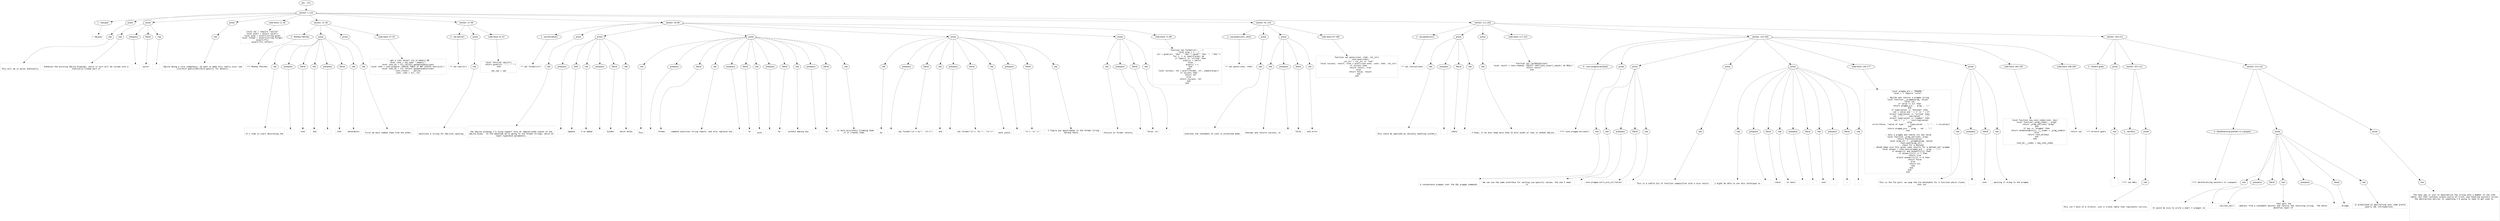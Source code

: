 digraph lpegNode {

node [fontname=Helvetica]
edge [style=dashed]

doc_0 [label="doc - 231"]


doc_0 -> { section_1}
{rank=same; section_1}

section_1 [label="section: 1-110"]


// END RANK doc_0

section_1 -> { header_2 prose_3 prose_4 prose_5 codeblock_6 section_7 section_8 section_9 section_10 section_11}
{rank=same; header_2 prose_3 prose_4 prose_5 codeblock_6 section_7 section_8 section_9 section_10 section_11}

header_2 [label="1 : SQLayer"]

prose_3 [label="prose"]

prose_4 [label="prose"]

prose_5 [label="prose"]

codeblock_6 [label="code block 11-18"]

section_7 [label="section: 21-36"]

section_8 [label="section: 37-49"]

section_9 [label="section: 50-90"]

section_10 [label="section: 91-110"]

section_11 [label="section: 111-202"]


// END RANK section_1

header_2 -> leaf_12
leaf_12  [color=Gray,shape=rectangle,fontname=Inconsolata,label="* SQLayer"]
// END RANK header_2

prose_3 -> { raw_13}
{rank=same; raw_13}

raw_13 [label="raw"]


// END RANK prose_3

raw_13 -> leaf_14
leaf_14  [color=Gray,shape=rectangle,fontname=Inconsolata,label="

This will be in pylon eventually.
"]
// END RANK raw_13

prose_4 -> { raw_15 prespace_16 literal_17 raw_18}
{rank=same; raw_15 prespace_16 literal_17 raw_18}

raw_15 [label="raw"]

prespace_16 [label="prespace"]

literal_17 [label="literal"]

raw_18 [label="raw"]


// END RANK prose_4

raw_15 -> leaf_19
leaf_19  [color=Gray,shape=rectangle,fontname=Inconsolata,label="
Enhances the existing SQLite bindings, which in turn will be turned into a
statically-linked part of"]
// END RANK raw_15

prespace_16 -> leaf_20
leaf_20  [color=Gray,shape=rectangle,fontname=Inconsolata,label=" "]
// END RANK prespace_16

literal_17 -> leaf_21
leaf_21  [color=Gray,shape=rectangle,fontname=Inconsolata,label="pylon"]
// END RANK literal_17

raw_18 -> leaf_22
leaf_22  [color=Gray,shape=rectangle,fontname=Inconsolata,label=".
"]
// END RANK raw_18

prose_5 -> { raw_23}
{rank=same; raw_23}

raw_23 [label="raw"]


// END RANK prose_5

raw_23 -> leaf_24
leaf_24  [color=Gray,shape=rectangle,fontname=Inconsolata,label="
SQLite being a core competency, we want to make this really nice; see
[[stretch goals][#stretch-goals]] for details.
"]
// END RANK raw_23

codeblock_6 -> leaf_25
leaf_25  [color=Gray,shape=rectangle,fontname=Inconsolata,label="local sql = require \"sqlite\"
local pcall = assert (pcall)
local gsub = assert(string.gsub)
local format = assert(string.format)
assert(ffi)
assert(ffi.reflect)"]
// END RANK codeblock_6

section_7 -> { header_26 prose_27 prose_28 codeblock_29}
{rank=same; header_26 prose_27 prose_28 codeblock_29}

header_26 [label="3 : Monkey Patches"]

prose_27 [label="prose"]

prose_28 [label="prose"]

codeblock_29 [label="code block 27-35"]


// END RANK section_7

header_26 -> leaf_30
leaf_30  [color=Gray,shape=rectangle,fontname=Inconsolata,label="*** Monkey Patches"]
// END RANK header_26

prose_27 -> { raw_31 prespace_32 literal_33 raw_34 prespace_35 literal_36 raw_37}
{rank=same; raw_31 prespace_32 literal_33 raw_34 prespace_35 literal_36 raw_37}

raw_31 [label="raw"]

prespace_32 [label="prespace"]

literal_33 [label="literal"]

raw_34 [label="raw"]

prespace_35 [label="prespace"]

literal_36 [label="literal"]

raw_37 [label="raw"]


// END RANK prose_27

raw_31 -> leaf_38
leaf_38  [color=Gray,shape=rectangle,fontname=Inconsolata,label="

It's time to start decorating the"]
// END RANK raw_31

prespace_32 -> leaf_39
leaf_39  [color=Gray,shape=rectangle,fontname=Inconsolata,label=" "]
// END RANK prespace_32

literal_33 -> leaf_40
leaf_40  [color=Gray,shape=rectangle,fontname=Inconsolata,label="conn"]
// END RANK literal_33

raw_34 -> leaf_41
leaf_41  [color=Gray,shape=rectangle,fontname=Inconsolata,label=" and"]
// END RANK raw_34

prespace_35 -> leaf_42
leaf_42  [color=Gray,shape=rectangle,fontname=Inconsolata,label=" "]
// END RANK prespace_35

literal_36 -> leaf_43
leaf_43  [color=Gray,shape=rectangle,fontname=Inconsolata,label="stmt"]
// END RANK literal_36

raw_37 -> leaf_44
leaf_44  [color=Gray,shape=rectangle,fontname=Inconsolata,label=" metatables.
"]
// END RANK raw_37

prose_28 -> { raw_45}
{rank=same; raw_45}

raw_45 [label="raw"]


// END RANK prose_28

raw_45 -> leaf_46
leaf_46  [color=Gray,shape=rectangle,fontname=Inconsolata,label="
First we must summon them from the ether.
"]
// END RANK raw_45

codeblock_29 -> leaf_47
leaf_47  [color=Gray,shape=rectangle,fontname=Inconsolata,label="-- get a conn object via in-memory DB
local conn = sql.open \":memory:\"
local conn_mt = ffi.reflect.getmetatable(conn)
local stmt = conn:prepare \"CREATE TABLE IF NOT EXISTS test(a,b);\"
local stmt_mt = ffi.reflect.getmetatable(stmt)
conn:close() -- polite
conn, stmt = nil, nil"]
// END RANK codeblock_29

section_8 -> { header_48 prose_49 codeblock_50}
{rank=same; header_48 prose_49 codeblock_50}

header_48 [label="2 : sql.san(str)"]

prose_49 [label="prose"]

codeblock_50 [label="code block 41-47"]


// END RANK section_8

header_48 -> leaf_51
leaf_51  [color=Gray,shape=rectangle,fontname=Inconsolata,label="** sql.san(str)"]
// END RANK header_48

prose_49 -> { raw_52}
{rank=same; raw_52}

raw_52 [label="raw"]


// END RANK prose_49

raw_52 -> leaf_53
leaf_53  [color=Gray,shape=rectangle,fontname=Inconsolata,label="

Sanitizes a string for SQL(ite) quoting.
"]
// END RANK raw_52

codeblock_50 -> leaf_54
leaf_54  [color=Gray,shape=rectangle,fontname=Inconsolata,label="local function san(str)
   return gsub(str, \"'\", \"''\")
end

sql.san = san"]
// END RANK codeblock_50

section_9 -> { header_55 prose_56 prose_57 prose_58 prose_59 prose_60 codeblock_61}
{rank=same; header_55 prose_56 prose_57 prose_58 prose_59 prose_60 codeblock_61}

header_55 [label="2 : sql.format(str)"]

prose_56 [label="prose"]

prose_57 [label="prose"]

prose_58 [label="prose"]

prose_59 [label="prose"]

prose_60 [label="prose"]

codeblock_61 [label="code block 71-89"]


// END RANK section_9

header_55 -> leaf_62
leaf_62  [color=Gray,shape=rectangle,fontname=Inconsolata,label="** sql.format(str)"]
// END RANK header_55

prose_56 -> { raw_63}
{rank=same; raw_63}

raw_63 [label="raw"]


// END RANK prose_56

raw_63 -> leaf_64
leaf_64  [color=Gray,shape=rectangle,fontname=Inconsolata,label="

The SQLite bindings I'm using support only an impoverished subset of the
SQLite binds.  In the meantime we're going to use format strings, which at
least typecheck parameters.
"]
// END RANK raw_63

prose_57 -> { prespace_65 bold_66 raw_67 prespace_68 literal_69 raw_70}
{rank=same; prespace_65 bold_66 raw_67 prespace_68 literal_69 raw_70}

prespace_65 [label="prespace"]

bold_66 [label="bold"]

raw_67 [label="raw"]

prespace_68 [label="prespace"]

literal_69 [label="literal"]

raw_70 [label="raw"]


// END RANK prose_57

prespace_65 -> leaf_71
leaf_71  [color=Gray,shape=rectangle,fontname=Inconsolata,label=""]
// END RANK prespace_65

bold_66 -> leaf_72
leaf_72  [color=Gray,shape=rectangle,fontname=Inconsolata,label="Update"]
// END RANK bold_66

raw_67 -> leaf_73
leaf_73  [color=Gray,shape=rectangle,fontname=Inconsolata,label=" I've added"]
// END RANK raw_67

prespace_68 -> leaf_74
leaf_74  [color=Gray,shape=rectangle,fontname=Inconsolata,label=" "]
// END RANK prespace_68

literal_69 -> leaf_75
leaf_75  [color=Gray,shape=rectangle,fontname=Inconsolata,label="bindkv"]
// END RANK literal_69

raw_70 -> leaf_76
leaf_76  [color=Gray,shape=rectangle,fontname=Inconsolata,label=" which helps.
"]
// END RANK raw_70

prose_58 -> { raw_77 prespace_78 literal_79 raw_80 prespace_81 literal_82 raw_83 prespace_84 literal_85 raw_86 prespace_87 literal_88 raw_89}
{rank=same; raw_77 prespace_78 literal_79 raw_80 prespace_81 literal_82 raw_83 prespace_84 literal_85 raw_86 prespace_87 literal_88 raw_89}

raw_77 [label="raw"]

prespace_78 [label="prespace"]

literal_79 [label="literal"]

raw_80 [label="raw"]

prespace_81 [label="prespace"]

literal_82 [label="literal"]

raw_83 [label="raw"]

prespace_84 [label="prespace"]

literal_85 [label="literal"]

raw_86 [label="raw"]

prespace_87 [label="prespace"]

literal_88 [label="literal"]

raw_89 [label="raw"]


// END RANK prose_58

raw_77 -> leaf_90
leaf_90  [color=Gray,shape=rectangle,fontname=Inconsolata,label="
This"]
// END RANK raw_77

prespace_78 -> leaf_91
leaf_91  [color=Gray,shape=rectangle,fontname=Inconsolata,label=" "]
// END RANK prespace_78

literal_79 -> leaf_92
leaf_92  [color=Gray,shape=rectangle,fontname=Inconsolata,label="format"]
// END RANK literal_79

raw_80 -> leaf_93
leaf_93  [color=Gray,shape=rectangle,fontname=Inconsolata,label=" command sanitizes string inputs, and also replaces any"]
// END RANK raw_80

prespace_81 -> leaf_94
leaf_94  [color=Gray,shape=rectangle,fontname=Inconsolata,label=" "]
// END RANK prespace_81

literal_82 -> leaf_95
leaf_95  [color=Gray,shape=rectangle,fontname=Inconsolata,label="%s"]
// END RANK literal_82

raw_83 -> leaf_96
leaf_96  [color=Gray,shape=rectangle,fontname=Inconsolata,label="
with"]
// END RANK raw_83

prespace_84 -> leaf_97
leaf_97  [color=Gray,shape=rectangle,fontname=Inconsolata,label=" "]
// END RANK prespace_84

literal_85 -> leaf_98
leaf_98  [color=Gray,shape=rectangle,fontname=Inconsolata,label="'%s'"]
// END RANK literal_85

raw_86 -> leaf_99
leaf_99  [color=Gray,shape=rectangle,fontname=Inconsolata,label=" without making any"]
// END RANK raw_86

prespace_87 -> leaf_100
leaf_100  [color=Gray,shape=rectangle,fontname=Inconsolata,label=" "]
// END RANK prespace_87

literal_88 -> leaf_101
leaf_101  [color=Gray,shape=rectangle,fontname=Inconsolata,label="''%s''"]
// END RANK literal_88

raw_89 -> leaf_102
leaf_102  [color=Gray,shape=rectangle,fontname=Inconsolata,label=", or more accurately trimming them
if it creates them.
"]
// END RANK raw_89

prose_59 -> { raw_103 prespace_104 literal_105 raw_106 prespace_107 literal_108 raw_109 prespace_110 literal_111 raw_112}
{rank=same; raw_103 prespace_104 literal_105 raw_106 prespace_107 literal_108 raw_109 prespace_110 literal_111 raw_112}

raw_103 [label="raw"]

prespace_104 [label="prespace"]

literal_105 [label="literal"]

raw_106 [label="raw"]

prespace_107 [label="prespace"]

literal_108 [label="literal"]

raw_109 [label="raw"]

prespace_110 [label="prespace"]

literal_111 [label="literal"]

raw_112 [label="raw"]


// END RANK prose_59

raw_103 -> leaf_113
leaf_113  [color=Gray,shape=rectangle,fontname=Inconsolata,label="
So"]
// END RANK raw_103

prespace_104 -> leaf_114
leaf_114  [color=Gray,shape=rectangle,fontname=Inconsolata,label=" "]
// END RANK prespace_104

literal_105 -> leaf_115
leaf_115  [color=Gray,shape=rectangle,fontname=Inconsolata,label="sql.format(\"it's %s!\", \"it's\")"]
// END RANK literal_105

raw_106 -> leaf_116
leaf_116  [color=Gray,shape=rectangle,fontname=Inconsolata,label=" and"]
// END RANK raw_106

prespace_107 -> leaf_117
leaf_117  [color=Gray,shape=rectangle,fontname=Inconsolata,label=" "]
// END RANK prespace_107

literal_108 -> leaf_118
leaf_118  [color=Gray,shape=rectangle,fontname=Inconsolata,label="sql.format(\"it's '%s'!\", \"it's\")"]
// END RANK literal_108

raw_109 -> leaf_119
leaf_119  [color=Gray,shape=rectangle,fontname=Inconsolata,label="
both yield"]
// END RANK raw_109

prespace_110 -> leaf_120
leaf_120  [color=Gray,shape=rectangle,fontname=Inconsolata,label=" "]
// END RANK prespace_110

literal_111 -> leaf_121
leaf_121  [color=Gray,shape=rectangle,fontname=Inconsolata,label="\"it's 'it''s\""]
// END RANK literal_111

raw_112 -> leaf_122
leaf_122  [color=Gray,shape=rectangle,fontname=Inconsolata,label=".  I figure any apostrophes in the format string
belong there.
"]
// END RANK raw_112

prose_60 -> { raw_123 prespace_124 literal_125 raw_126}
{rank=same; raw_123 prespace_124 literal_125 raw_126}

raw_123 [label="raw"]

prespace_124 [label="prespace"]

literal_125 [label="literal"]

raw_126 [label="raw"]


// END RANK prose_60

raw_123 -> leaf_127
leaf_127  [color=Gray,shape=rectangle,fontname=Inconsolata,label="
Failure to format returns"]
// END RANK raw_123

prespace_124 -> leaf_128
leaf_128  [color=Gray,shape=rectangle,fontname=Inconsolata,label=" "]
// END RANK prespace_124

literal_125 -> leaf_129
leaf_129  [color=Gray,shape=rectangle,fontname=Inconsolata,label="false, err"]
// END RANK literal_125

raw_126 -> leaf_130
leaf_130  [color=Gray,shape=rectangle,fontname=Inconsolata,label=".
"]
// END RANK raw_126

codeblock_61 -> leaf_131
leaf_131  [color=Gray,shape=rectangle,fontname=Inconsolata,label="function sql.format(str, ...)
   local argv = {...}
   str = gsub(str, \"%%s\", \"'%%s'\"):gsub(\"''%%s''\", \"'%%s'\")
   for i, v in ipairs(argv) do
      if type(v) == \"string\" then
         argv[i] = san(v)
      else
         argv[i] = v
      end
   end
   local success, ret = pcall(format, str, unpack(argv))
   if success then
      return ret
   else
      return success, ret
   end
end"]
// END RANK codeblock_61

section_10 -> { header_132 prose_133 prose_134 codeblock_135}
{rank=same; header_132 prose_133 prose_134 codeblock_135}

header_132 [label="2 : sql.pexec(conn, stmt)"]

prose_133 [label="prose"]

prose_134 [label="prose"]

codeblock_135 [label="code block 97-108"]


// END RANK section_10

header_132 -> leaf_136
leaf_136  [color=Gray,shape=rectangle,fontname=Inconsolata,label="** sql.pexec(conn, stmt)"]
// END RANK header_132

prose_133 -> { raw_137}
{rank=same; raw_137}

raw_137 [label="raw"]


// END RANK prose_133

raw_137 -> leaf_138
leaf_138  [color=Gray,shape=rectangle,fontname=Inconsolata,label="

Executes the statement on conn in protected mode.
"]
// END RANK raw_137

prose_134 -> { raw_139 prespace_140 literal_141 raw_142}
{rank=same; raw_139 prespace_140 literal_141 raw_142}

raw_139 [label="raw"]

prespace_140 [label="prespace"]

literal_141 [label="literal"]

raw_142 [label="raw"]


// END RANK prose_134

raw_139 -> leaf_143
leaf_143  [color=Gray,shape=rectangle,fontname=Inconsolata,label="
Unwraps and returns success, or"]
// END RANK raw_139

prespace_140 -> leaf_144
leaf_144  [color=Gray,shape=rectangle,fontname=Inconsolata,label=" "]
// END RANK prespace_140

literal_141 -> leaf_145
leaf_145  [color=Gray,shape=rectangle,fontname=Inconsolata,label="false"]
// END RANK literal_141

raw_142 -> leaf_146
leaf_146  [color=Gray,shape=rectangle,fontname=Inconsolata,label=" and error.
"]
// END RANK raw_142

codeblock_135 -> leaf_147
leaf_147  [color=Gray,shape=rectangle,fontname=Inconsolata,label="function sql.pexec(conn, stmt, col_str)
   -- conn:exec(stmt)
   col_str = col_str or \"hik\"
   local success, result, nrow = pcall(conn.exec, conn, stmt, col_str)
   if success then
      return result, nrow
   else
      return false, result
   end
end"]
// END RANK codeblock_135

section_11 -> { header_148 prose_149 prose_150 codeblock_151 section_152 section_153}
{rank=same; header_148 prose_149 prose_150 codeblock_151 section_152 section_153}

header_148 [label="2 : sql.lastid(conn)"]

prose_149 [label="prose"]

prose_150 [label="prose"]

codeblock_151 [label="code block 117-122"]

section_152 [label="section: 125-202"]

section_153 [label="section: 203-211"]


// END RANK section_11

header_148 -> leaf_154
leaf_154  [color=Gray,shape=rectangle,fontname=Inconsolata,label="** sql.lastid(conn)"]
// END RANK header_148

prose_149 -> { raw_155 prespace_156 literal_157 raw_158}
{rank=same; raw_155 prespace_156 literal_157 raw_158}

raw_155 [label="raw"]

prespace_156 [label="prespace"]

literal_157 [label="literal"]

raw_158 [label="raw"]


// END RANK prose_149

raw_155 -> leaf_159
leaf_159  [color=Gray,shape=rectangle,fontname=Inconsolata,label="

This could be improved by natively handling uint64_t"]
// END RANK raw_155

prespace_156 -> leaf_160
leaf_160  [color=Gray,shape=rectangle,fontname=Inconsolata,label=" "]
// END RANK prespace_156

literal_157 -> leaf_161
leaf_161  [color=Gray,shape=rectangle,fontname=Inconsolata,label="cdata"]
// END RANK literal_157

raw_158 -> leaf_162
leaf_162  [color=Gray,shape=rectangle,fontname=Inconsolata,label=".
"]
// END RANK raw_158

prose_150 -> { raw_163}
{rank=same; raw_163}

raw_163 [label="raw"]


// END RANK prose_150

raw_163 -> leaf_164
leaf_164  [color=Gray,shape=rectangle,fontname=Inconsolata,label="
Y'know, if we ever keep more than 53 bits width of rows in uhhhhh SQLite.
"]
// END RANK raw_163

codeblock_151 -> leaf_165
leaf_165  [color=Gray,shape=rectangle,fontname=Inconsolata,label="function sql.lastRowId(conn)
   local result = conn:rowexec \"SELECT CAST(last_insert_rowid() AS REAL)\"
   return result
end"]
// END RANK codeblock_151

section_152 -> { header_166 prose_167 prose_168 prose_169 prose_170 codeblock_171 prose_172 codeblock_173 codeblock_174}
{rank=same; header_166 prose_167 prose_168 prose_169 prose_170 codeblock_171 prose_172 codeblock_173 codeblock_174}

header_166 [label="4 : conn.pragma.etc(bool)"]

prose_167 [label="prose"]

prose_168 [label="prose"]

prose_169 [label="prose"]

prose_170 [label="prose"]

codeblock_171 [label="code block 136-177"]

prose_172 [label="prose"]

codeblock_173 [label="code block 182-195"]

codeblock_174 [label="code block 198-200"]


// END RANK section_152

header_166 -> leaf_175
leaf_175  [color=Gray,shape=rectangle,fontname=Inconsolata,label="**** conn.pragma.etc(bool)"]
// END RANK header_166

prose_167 -> { raw_176}
{rank=same; raw_176}

raw_176 [label="raw"]


// END RANK prose_167

raw_176 -> leaf_177
leaf_177  [color=Gray,shape=rectangle,fontname=Inconsolata,label="

A convenience wrapper over the SQL pragma commands.
"]
// END RANK raw_176

prose_168 -> { raw_178 prespace_179 literal_180 raw_181}
{rank=same; raw_178 prespace_179 literal_180 raw_181}

raw_178 [label="raw"]

prespace_179 [label="prespace"]

literal_180 [label="literal"]

raw_181 [label="raw"]


// END RANK prose_168

raw_178 -> leaf_182
leaf_182  [color=Gray,shape=rectangle,fontname=Inconsolata,label="
We can use the same interface for setting Lua-specific values, the one I need
is"]
// END RANK raw_178

prespace_179 -> leaf_183
leaf_183  [color=Gray,shape=rectangle,fontname=Inconsolata,label=" "]
// END RANK prespace_179

literal_180 -> leaf_184
leaf_184  [color=Gray,shape=rectangle,fontname=Inconsolata,label="conn.pragma.nulls_are_nil(false)"]
// END RANK literal_180

raw_181 -> leaf_185
leaf_185  [color=Gray,shape=rectangle,fontname=Inconsolata,label=".
"]
// END RANK raw_181

prose_169 -> { raw_186}
{rank=same; raw_186}

raw_186 [label="raw"]


// END RANK prose_169

raw_186 -> leaf_187
leaf_187  [color=Gray,shape=rectangle,fontname=Inconsolata,label="
This is a subtle bit of function composition with a nice result.
"]
// END RANK raw_186

prose_170 -> { raw_188 prespace_189 literal_190 raw_191 prespace_192 literal_193 raw_194 prespace_195 literal_196 raw_197}
{rank=same; raw_188 prespace_189 literal_190 raw_191 prespace_192 literal_193 raw_194 prespace_195 literal_196 raw_197}

raw_188 [label="raw"]

prespace_189 [label="prespace"]

literal_190 [label="literal"]

raw_191 [label="raw"]

prespace_192 [label="prespace"]

literal_193 [label="literal"]

raw_194 [label="raw"]

prespace_195 [label="prespace"]

literal_196 [label="literal"]

raw_197 [label="raw"]


// END RANK prose_170

raw_188 -> leaf_198
leaf_198  [color=Gray,shape=rectangle,fontname=Inconsolata,label="
I might be able to use this technique in"]
// END RANK raw_188

prespace_189 -> leaf_199
leaf_199  [color=Gray,shape=rectangle,fontname=Inconsolata,label=" "]
// END RANK prespace_189

literal_190 -> leaf_200
leaf_200  [color=Gray,shape=rectangle,fontname=Inconsolata,label="check"]
// END RANK literal_190

raw_191 -> leaf_201
leaf_201  [color=Gray,shape=rectangle,fontname=Inconsolata,label=" to favor"]
// END RANK raw_191

prespace_192 -> leaf_202
leaf_202  [color=Gray,shape=rectangle,fontname=Inconsolata,label=" "]
// END RANK prespace_192

literal_193 -> leaf_203
leaf_203  [color=Gray,shape=rectangle,fontname=Inconsolata,label="."]
// END RANK literal_193

raw_194 -> leaf_204
leaf_204  [color=Gray,shape=rectangle,fontname=Inconsolata,label=" over"]
// END RANK raw_194

prespace_195 -> leaf_205
leaf_205  [color=Gray,shape=rectangle,fontname=Inconsolata,label=" "]
// END RANK prespace_195

literal_196 -> leaf_206
leaf_206  [color=Gray,shape=rectangle,fontname=Inconsolata,label=":"]
// END RANK literal_196

raw_197 -> leaf_207
leaf_207  [color=Gray,shape=rectangle,fontname=Inconsolata,label=".
"]
// END RANK raw_197

codeblock_171 -> leaf_208
leaf_208  [color=Gray,shape=rectangle,fontname=Inconsolata,label="local pragma_pre = \"PRAGMA \"
local c = require \"color\"

-- Builds and returns a pragma string
local function __pragma(prag, value)
   local val
   if value == nil then
      return pragma_pre .. prag .. \";\"
   end
   if type(value) == \"boolean\" then
      val = value and \" = 1\" or \" = 0\"
   elseif type(value) == \"string\" then
      val = \"('\" .. san(value) .. \"')\"
   elseif type(value) == \"number\" then
      val = \" = \" .. tostring(value)
   else
      error(false, \"value of type \" .. type(value) .. \", \" .. c.ts(value))
   end
   return pragma_pre .. prag .. val .. \";\"
end

-- Sets a pragma and checks its new value
local function _prag_set(conn, prag)
   return function(value)
      local prag_str = __pragma(prag, value)
      conn:exec(prag_str)
      -- check for a boolean
      -- #todo make sure this gives sane results for a method-call pragma
      local answer = conn:exec(pragma_pre .. prag .. \";\")
      if answer[1] and answer[1][1] then
         if answer[1][1] == 1 then
            return true
         elseif answer[1][1] == 0 then
            return false
         else
            return nil
         end
      end
   end
end"]
// END RANK codeblock_171

prose_172 -> { raw_209 prespace_210 literal_211 raw_212}
{rank=same; raw_209 prespace_210 literal_211 raw_212}

raw_209 [label="raw"]

prespace_210 [label="prespace"]

literal_211 [label="literal"]

raw_212 [label="raw"]


// END RANK prose_172

raw_209 -> leaf_213
leaf_213  [color=Gray,shape=rectangle,fontname=Inconsolata,label="
This is the fun part: we swap the old metatable for a function which closes
over our"]
// END RANK raw_209

prespace_210 -> leaf_214
leaf_214  [color=Gray,shape=rectangle,fontname=Inconsolata,label=" "]
// END RANK prespace_210

literal_211 -> leaf_215
leaf_215  [color=Gray,shape=rectangle,fontname=Inconsolata,label="conn"]
// END RANK literal_211

raw_212 -> leaf_216
leaf_216  [color=Gray,shape=rectangle,fontname=Inconsolata,label=", passing it along to the pragma.
"]
// END RANK raw_212

codeblock_173 -> leaf_217
leaf_217  [color=Gray,shape=rectangle,fontname=Inconsolata,label="local function new_conn_index(conn, key)
   local function _prag_index(_, prag)
      return _prag_set(conn, prag)
   end
   if key == \"pragma\" then
      return setmetatable({}, {__index = _prag_index})
   else
      return conn_mt[key]
   end
end

conn_mt.__index = new_conn_index"]
// END RANK codeblock_173

codeblock_174 -> leaf_218
leaf_218  [color=Gray,shape=rectangle,fontname=Inconsolata,label="return sql"]
// END RANK codeblock_174

section_153 -> { header_219 prose_220 section_221 section_222}
{rank=same; header_219 prose_220 section_221 section_222}

header_219 [label="3 : Stretch goals"]

prose_220 [label="prose"]

section_221 [label="section: 207-211"]

section_222 [label="section: 212-231"]


// END RANK section_153

header_219 -> leaf_223
leaf_223  [color=Gray,shape=rectangle,fontname=Inconsolata,label="*** Stretch goals"]
// END RANK header_219

prose_220 -> { raw_224}
{rank=same; raw_224}

raw_224 [label="raw"]


// END RANK prose_220

raw_224 -> leaf_225
leaf_225  [color=Gray,shape=rectangle,fontname=Inconsolata,label="


"]
// END RANK raw_224

section_221 -> { header_226 prose_227}
{rank=same; header_226 prose_227}

header_226 [label="4 : sql.NULL"]

prose_227 [label="prose"]


// END RANK section_221

header_226 -> leaf_228
leaf_228  [color=Gray,shape=rectangle,fontname=Inconsolata,label="**** sql.NULL"]
// END RANK header_226

prose_227 -> { raw_229}
{rank=same; raw_229}

raw_229 [label="raw"]


// END RANK prose_227

raw_229 -> leaf_230
leaf_230  [color=Gray,shape=rectangle,fontname=Inconsolata,label="

This isn't much of a stretch, just a truthy table that represents nullity.

"]
// END RANK raw_229

section_222 -> { header_231 prose_232 prose_233}
{rank=same; header_231 prose_232 prose_233}

header_231 [label="4 : Dereferencing pointers in Luaspace"]

prose_232 [label="prose"]

prose_233 [label="prose"]


// END RANK section_222

header_231 -> leaf_234
leaf_234  [color=Gray,shape=rectangle,fontname=Inconsolata,label="**** Dereferencing pointers in Luaspace"]
// END RANK header_231

prose_232 -> { raw_235 prespace_236 literal_237 raw_238 prespace_239 literal_240 raw_241}
{rank=same; raw_235 prespace_236 literal_237 raw_238 prespace_239 literal_240 raw_241}

raw_235 [label="raw"]

prespace_236 [label="prespace"]

literal_237 [label="literal"]

raw_238 [label="raw"]

prespace_239 [label="prespace"]

literal_240 [label="literal"]

raw_241 [label="raw"]


// END RANK prose_232

raw_235 -> leaf_242
leaf_242  [color=Gray,shape=rectangle,fontname=Inconsolata,label="

It would be nice to write a small C wrapper on"]
// END RANK raw_235

prespace_236 -> leaf_243
leaf_243  [color=Gray,shape=rectangle,fontname=Inconsolata,label=" "]
// END RANK prespace_236

literal_237 -> leaf_244
leaf_244  [color=Gray,shape=rectangle,fontname=Inconsolata,label="sqlite3_sql()"]
// END RANK literal_237

raw_238 -> leaf_245
leaf_245  [color=Gray,shape=rectangle,fontname=Inconsolata,label=" that gets the
address from a statement pointer and returns the resulting string.  The whole
dataflow layer of"]
// END RANK raw_238

prespace_239 -> leaf_246
leaf_246  [color=Gray,shape=rectangle,fontname=Inconsolata,label=" "]
// END RANK prespace_239

literal_240 -> leaf_247
leaf_247  [color=Gray,shape=rectangle,fontname=Inconsolata,label="bridge"]
// END RANK literal_240

raw_241 -> leaf_248
leaf_248  [color=Gray,shape=rectangle,fontname=Inconsolata,label=" is predicated on abstracting over some pretty
gnarly SQL introspection.
"]
// END RANK raw_241

prose_233 -> { raw_249}
{rank=same; raw_249}

raw_249 [label="raw"]


// END RANK prose_233

raw_249 -> leaf_250
leaf_250  [color=Gray,shape=rectangle,fontname=Inconsolata,label="
The easy way is just to denormalize the string onto a member of the stmt
table, but that violates single-source-of-truth, and handling pointers across
the abstraction barrier is something I'm going to need to get used to.









"]
// END RANK raw_249


}
